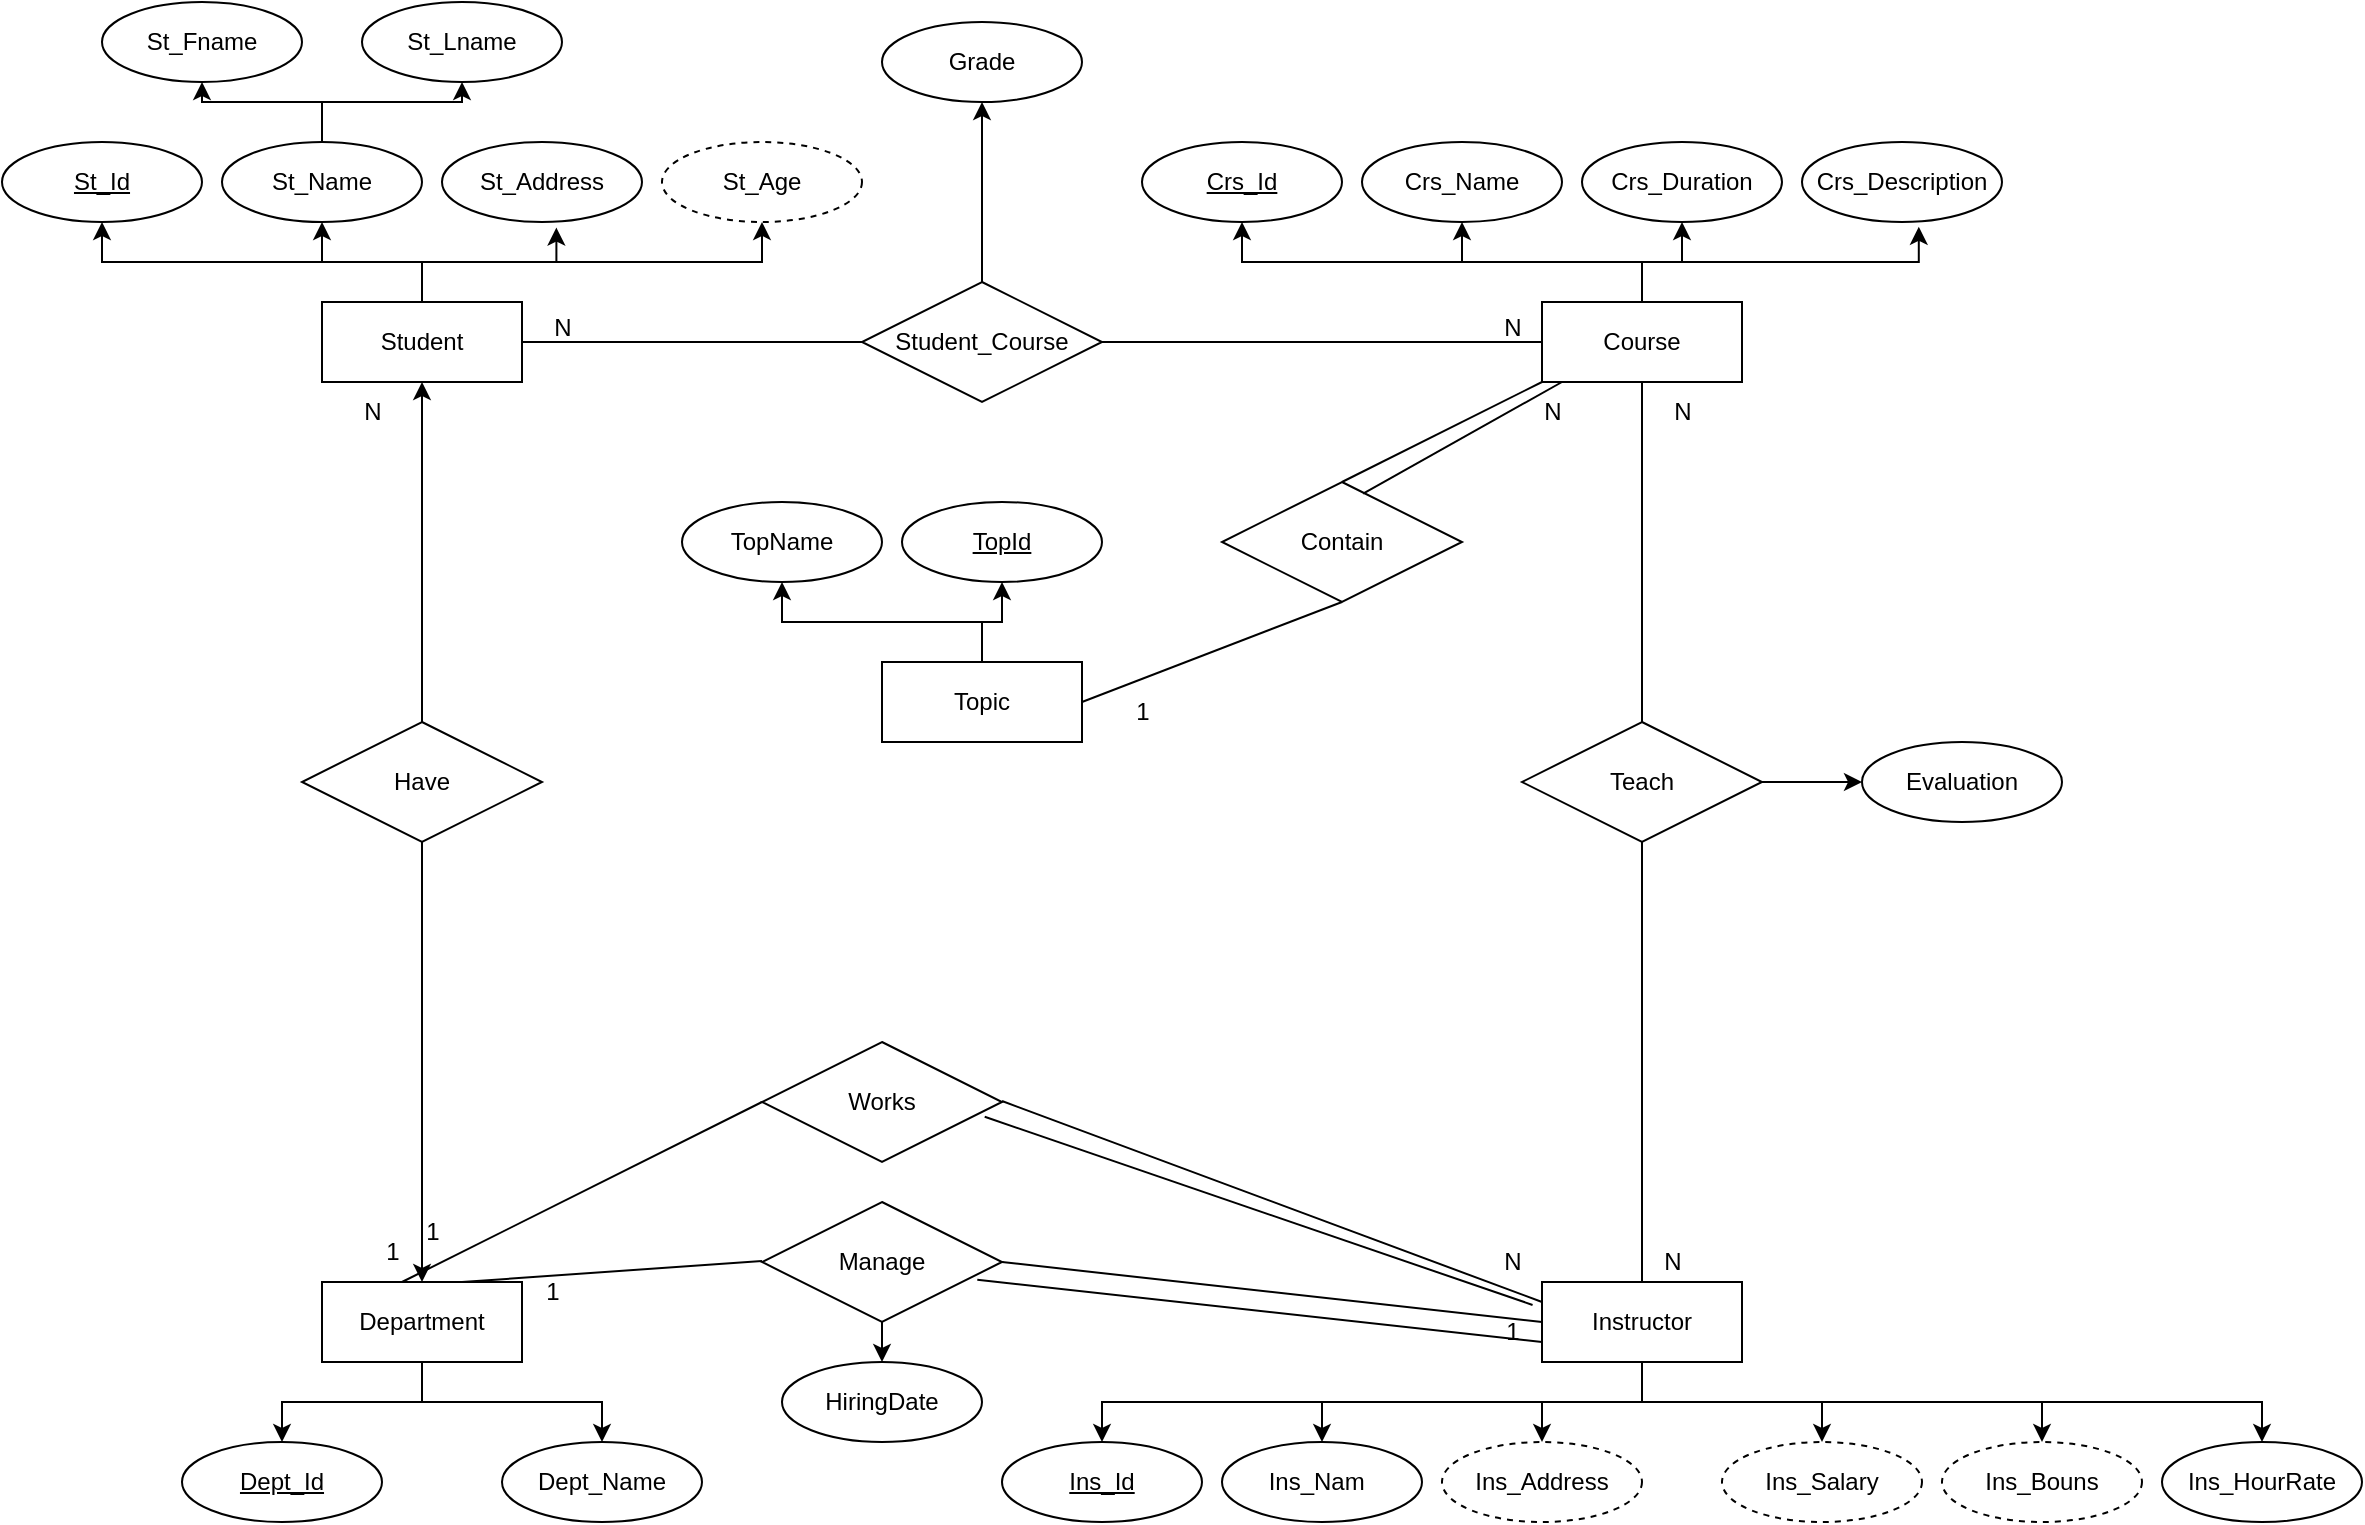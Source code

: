 <mxfile version="24.7.8">
  <diagram name="Page-1" id="LWIG0JtRVgYwruzP3t7o">
    <mxGraphModel dx="2368" dy="1887" grid="1" gridSize="10" guides="1" tooltips="1" connect="1" arrows="1" fold="1" page="1" pageScale="1" pageWidth="850" pageHeight="1100" math="0" shadow="0">
      <root>
        <mxCell id="0" />
        <mxCell id="1" parent="0" />
        <mxCell id="OUo_SwmsONpGM5Bt-4AJ-7" style="edgeStyle=orthogonalEdgeStyle;rounded=0;orthogonalLoop=1;jettySize=auto;html=1;exitX=0.5;exitY=0;exitDx=0;exitDy=0;entryX=0.5;entryY=1;entryDx=0;entryDy=0;" edge="1" parent="1" source="OUo_SwmsONpGM5Bt-4AJ-1" target="OUo_SwmsONpGM5Bt-4AJ-5">
          <mxGeometry relative="1" as="geometry" />
        </mxCell>
        <mxCell id="OUo_SwmsONpGM5Bt-4AJ-9" style="edgeStyle=orthogonalEdgeStyle;rounded=0;orthogonalLoop=1;jettySize=auto;html=1;exitX=0.5;exitY=0;exitDx=0;exitDy=0;entryX=0.5;entryY=1;entryDx=0;entryDy=0;" edge="1" parent="1" source="OUo_SwmsONpGM5Bt-4AJ-1" target="OUo_SwmsONpGM5Bt-4AJ-4">
          <mxGeometry relative="1" as="geometry" />
        </mxCell>
        <mxCell id="OUo_SwmsONpGM5Bt-4AJ-38" style="edgeStyle=orthogonalEdgeStyle;rounded=0;orthogonalLoop=1;jettySize=auto;html=1;exitX=0.5;exitY=0;exitDx=0;exitDy=0;entryX=0.5;entryY=1;entryDx=0;entryDy=0;" edge="1" parent="1" source="OUo_SwmsONpGM5Bt-4AJ-1" target="OUo_SwmsONpGM5Bt-4AJ-15">
          <mxGeometry relative="1" as="geometry" />
        </mxCell>
        <mxCell id="OUo_SwmsONpGM5Bt-4AJ-1" value="Student" style="whiteSpace=wrap;html=1;align=center;" vertex="1" parent="1">
          <mxGeometry x="30" y="120" width="100" height="40" as="geometry" />
        </mxCell>
        <mxCell id="OUo_SwmsONpGM5Bt-4AJ-3" value="St_Address" style="ellipse;whiteSpace=wrap;html=1;align=center;" vertex="1" parent="1">
          <mxGeometry x="90" y="40" width="100" height="40" as="geometry" />
        </mxCell>
        <mxCell id="OUo_SwmsONpGM5Bt-4AJ-4" value="St_Age" style="ellipse;whiteSpace=wrap;html=1;align=center;dashed=1;" vertex="1" parent="1">
          <mxGeometry x="200" y="40" width="100" height="40" as="geometry" />
        </mxCell>
        <mxCell id="OUo_SwmsONpGM5Bt-4AJ-41" style="edgeStyle=orthogonalEdgeStyle;rounded=0;orthogonalLoop=1;jettySize=auto;html=1;exitX=0.5;exitY=0;exitDx=0;exitDy=0;entryX=0.5;entryY=1;entryDx=0;entryDy=0;" edge="1" parent="1" source="OUo_SwmsONpGM5Bt-4AJ-5" target="OUo_SwmsONpGM5Bt-4AJ-40">
          <mxGeometry relative="1" as="geometry" />
        </mxCell>
        <mxCell id="OUo_SwmsONpGM5Bt-4AJ-42" style="edgeStyle=orthogonalEdgeStyle;rounded=0;orthogonalLoop=1;jettySize=auto;html=1;exitX=0.5;exitY=0;exitDx=0;exitDy=0;entryX=0.5;entryY=1;entryDx=0;entryDy=0;" edge="1" parent="1" source="OUo_SwmsONpGM5Bt-4AJ-5" target="OUo_SwmsONpGM5Bt-4AJ-39">
          <mxGeometry relative="1" as="geometry" />
        </mxCell>
        <mxCell id="OUo_SwmsONpGM5Bt-4AJ-5" value="St_Name" style="ellipse;whiteSpace=wrap;html=1;align=center;" vertex="1" parent="1">
          <mxGeometry x="-20" y="40" width="100" height="40" as="geometry" />
        </mxCell>
        <mxCell id="OUo_SwmsONpGM5Bt-4AJ-8" style="edgeStyle=orthogonalEdgeStyle;rounded=0;orthogonalLoop=1;jettySize=auto;html=1;exitX=0.5;exitY=0;exitDx=0;exitDy=0;entryX=0.572;entryY=1.07;entryDx=0;entryDy=0;entryPerimeter=0;" edge="1" parent="1" source="OUo_SwmsONpGM5Bt-4AJ-1" target="OUo_SwmsONpGM5Bt-4AJ-3">
          <mxGeometry relative="1" as="geometry" />
        </mxCell>
        <mxCell id="OUo_SwmsONpGM5Bt-4AJ-17" style="edgeStyle=orthogonalEdgeStyle;rounded=0;orthogonalLoop=1;jettySize=auto;html=1;exitX=0.5;exitY=1;exitDx=0;exitDy=0;entryX=0.5;entryY=0;entryDx=0;entryDy=0;" edge="1" parent="1" source="OUo_SwmsONpGM5Bt-4AJ-11" target="OUo_SwmsONpGM5Bt-4AJ-12">
          <mxGeometry relative="1" as="geometry" />
        </mxCell>
        <mxCell id="OUo_SwmsONpGM5Bt-4AJ-44" style="edgeStyle=orthogonalEdgeStyle;rounded=0;orthogonalLoop=1;jettySize=auto;html=1;exitX=0.5;exitY=1;exitDx=0;exitDy=0;entryX=0.5;entryY=0;entryDx=0;entryDy=0;" edge="1" parent="1" source="OUo_SwmsONpGM5Bt-4AJ-11" target="OUo_SwmsONpGM5Bt-4AJ-14">
          <mxGeometry relative="1" as="geometry" />
        </mxCell>
        <mxCell id="OUo_SwmsONpGM5Bt-4AJ-11" value="Department" style="whiteSpace=wrap;html=1;align=center;" vertex="1" parent="1">
          <mxGeometry x="30" y="610" width="100" height="40" as="geometry" />
        </mxCell>
        <mxCell id="OUo_SwmsONpGM5Bt-4AJ-12" value="Dept_Name" style="ellipse;whiteSpace=wrap;html=1;align=center;" vertex="1" parent="1">
          <mxGeometry x="120" y="690" width="100" height="40" as="geometry" />
        </mxCell>
        <mxCell id="OUo_SwmsONpGM5Bt-4AJ-14" value="&lt;div&gt;Dept_Id&lt;/div&gt;" style="ellipse;whiteSpace=wrap;html=1;align=center;fontStyle=4;" vertex="1" parent="1">
          <mxGeometry x="-40" y="690" width="100" height="40" as="geometry" />
        </mxCell>
        <mxCell id="OUo_SwmsONpGM5Bt-4AJ-15" value="St_Id" style="ellipse;whiteSpace=wrap;html=1;align=center;fontStyle=4;" vertex="1" parent="1">
          <mxGeometry x="-130" y="40" width="100" height="40" as="geometry" />
        </mxCell>
        <mxCell id="OUo_SwmsONpGM5Bt-4AJ-24" style="edgeStyle=orthogonalEdgeStyle;rounded=0;orthogonalLoop=1;jettySize=auto;html=1;exitX=0.5;exitY=0;exitDx=0;exitDy=0;entryX=0.5;entryY=1;entryDx=0;entryDy=0;" edge="1" parent="1" source="OUo_SwmsONpGM5Bt-4AJ-18" target="OUo_SwmsONpGM5Bt-4AJ-23">
          <mxGeometry relative="1" as="geometry" />
        </mxCell>
        <mxCell id="OUo_SwmsONpGM5Bt-4AJ-28" style="edgeStyle=orthogonalEdgeStyle;rounded=0;orthogonalLoop=1;jettySize=auto;html=1;exitX=0.5;exitY=0;exitDx=0;exitDy=0;entryX=0.5;entryY=1;entryDx=0;entryDy=0;" edge="1" parent="1" source="OUo_SwmsONpGM5Bt-4AJ-18" target="OUo_SwmsONpGM5Bt-4AJ-20">
          <mxGeometry relative="1" as="geometry" />
        </mxCell>
        <mxCell id="OUo_SwmsONpGM5Bt-4AJ-29" style="edgeStyle=orthogonalEdgeStyle;rounded=0;orthogonalLoop=1;jettySize=auto;html=1;exitX=0.5;exitY=0;exitDx=0;exitDy=0;entryX=0.5;entryY=1;entryDx=0;entryDy=0;" edge="1" parent="1" source="OUo_SwmsONpGM5Bt-4AJ-18" target="OUo_SwmsONpGM5Bt-4AJ-21">
          <mxGeometry relative="1" as="geometry" />
        </mxCell>
        <mxCell id="OUo_SwmsONpGM5Bt-4AJ-18" value="Course" style="whiteSpace=wrap;html=1;align=center;" vertex="1" parent="1">
          <mxGeometry x="640" y="120" width="100" height="40" as="geometry" />
        </mxCell>
        <mxCell id="OUo_SwmsONpGM5Bt-4AJ-20" value="Crs_Name" style="ellipse;whiteSpace=wrap;html=1;align=center;" vertex="1" parent="1">
          <mxGeometry x="550" y="40" width="100" height="40" as="geometry" />
        </mxCell>
        <mxCell id="OUo_SwmsONpGM5Bt-4AJ-21" value="Crs_Duration" style="ellipse;whiteSpace=wrap;html=1;align=center;" vertex="1" parent="1">
          <mxGeometry x="660" y="40" width="100" height="40" as="geometry" />
        </mxCell>
        <mxCell id="OUo_SwmsONpGM5Bt-4AJ-22" value="Crs_Description" style="ellipse;whiteSpace=wrap;html=1;align=center;" vertex="1" parent="1">
          <mxGeometry x="770" y="40" width="100" height="40" as="geometry" />
        </mxCell>
        <mxCell id="OUo_SwmsONpGM5Bt-4AJ-23" value="Crs_Id" style="ellipse;whiteSpace=wrap;html=1;align=center;fontStyle=4;" vertex="1" parent="1">
          <mxGeometry x="440" y="40" width="100" height="40" as="geometry" />
        </mxCell>
        <mxCell id="OUo_SwmsONpGM5Bt-4AJ-30" style="edgeStyle=orthogonalEdgeStyle;rounded=0;orthogonalLoop=1;jettySize=auto;html=1;exitX=0.5;exitY=0;exitDx=0;exitDy=0;entryX=0.584;entryY=1.06;entryDx=0;entryDy=0;entryPerimeter=0;" edge="1" parent="1" source="OUo_SwmsONpGM5Bt-4AJ-18" target="OUo_SwmsONpGM5Bt-4AJ-22">
          <mxGeometry relative="1" as="geometry" />
        </mxCell>
        <mxCell id="OUo_SwmsONpGM5Bt-4AJ-36" style="edgeStyle=orthogonalEdgeStyle;rounded=0;orthogonalLoop=1;jettySize=auto;html=1;exitX=0.5;exitY=0;exitDx=0;exitDy=0;entryX=0.5;entryY=1;entryDx=0;entryDy=0;" edge="1" parent="1" source="OUo_SwmsONpGM5Bt-4AJ-31" target="OUo_SwmsONpGM5Bt-4AJ-34">
          <mxGeometry relative="1" as="geometry" />
        </mxCell>
        <mxCell id="OUo_SwmsONpGM5Bt-4AJ-31" value="Student_Course" style="shape=rhombus;perimeter=rhombusPerimeter;whiteSpace=wrap;html=1;align=center;" vertex="1" parent="1">
          <mxGeometry x="300" y="110" width="120" height="60" as="geometry" />
        </mxCell>
        <mxCell id="OUo_SwmsONpGM5Bt-4AJ-32" value="" style="endArrow=none;html=1;rounded=0;exitX=1;exitY=0.5;exitDx=0;exitDy=0;entryX=0;entryY=0.5;entryDx=0;entryDy=0;" edge="1" parent="1" source="OUo_SwmsONpGM5Bt-4AJ-31" target="OUo_SwmsONpGM5Bt-4AJ-18">
          <mxGeometry width="50" height="50" relative="1" as="geometry">
            <mxPoint x="560" y="380" as="sourcePoint" />
            <mxPoint x="610" y="330" as="targetPoint" />
          </mxGeometry>
        </mxCell>
        <mxCell id="OUo_SwmsONpGM5Bt-4AJ-33" value="" style="endArrow=none;html=1;rounded=0;exitX=1;exitY=0.5;exitDx=0;exitDy=0;entryX=0;entryY=0.5;entryDx=0;entryDy=0;" edge="1" parent="1" source="OUo_SwmsONpGM5Bt-4AJ-1" target="OUo_SwmsONpGM5Bt-4AJ-31">
          <mxGeometry width="50" height="50" relative="1" as="geometry">
            <mxPoint x="70" y="160" as="sourcePoint" />
            <mxPoint x="220" y="320" as="targetPoint" />
          </mxGeometry>
        </mxCell>
        <mxCell id="OUo_SwmsONpGM5Bt-4AJ-34" value="Grade" style="ellipse;whiteSpace=wrap;html=1;align=center;" vertex="1" parent="1">
          <mxGeometry x="310" y="-20" width="100" height="40" as="geometry" />
        </mxCell>
        <mxCell id="OUo_SwmsONpGM5Bt-4AJ-39" value="St_Lname" style="ellipse;whiteSpace=wrap;html=1;align=center;" vertex="1" parent="1">
          <mxGeometry x="50" y="-30" width="100" height="40" as="geometry" />
        </mxCell>
        <mxCell id="OUo_SwmsONpGM5Bt-4AJ-40" value="St_Fname" style="ellipse;whiteSpace=wrap;html=1;align=center;" vertex="1" parent="1">
          <mxGeometry x="-80" y="-30" width="100" height="40" as="geometry" />
        </mxCell>
        <mxCell id="OUo_SwmsONpGM5Bt-4AJ-52" style="edgeStyle=orthogonalEdgeStyle;rounded=0;orthogonalLoop=1;jettySize=auto;html=1;exitX=0.5;exitY=1;exitDx=0;exitDy=0;" edge="1" parent="1" source="OUo_SwmsONpGM5Bt-4AJ-43" target="OUo_SwmsONpGM5Bt-4AJ-46">
          <mxGeometry relative="1" as="geometry" />
        </mxCell>
        <mxCell id="OUo_SwmsONpGM5Bt-4AJ-53" style="edgeStyle=orthogonalEdgeStyle;rounded=0;orthogonalLoop=1;jettySize=auto;html=1;exitX=0.5;exitY=1;exitDx=0;exitDy=0;entryX=0.5;entryY=0;entryDx=0;entryDy=0;" edge="1" parent="1" source="OUo_SwmsONpGM5Bt-4AJ-43" target="OUo_SwmsONpGM5Bt-4AJ-47">
          <mxGeometry relative="1" as="geometry" />
        </mxCell>
        <mxCell id="OUo_SwmsONpGM5Bt-4AJ-54" style="edgeStyle=orthogonalEdgeStyle;rounded=0;orthogonalLoop=1;jettySize=auto;html=1;exitX=0.5;exitY=1;exitDx=0;exitDy=0;entryX=0.5;entryY=0;entryDx=0;entryDy=0;" edge="1" parent="1" source="OUo_SwmsONpGM5Bt-4AJ-43" target="OUo_SwmsONpGM5Bt-4AJ-50">
          <mxGeometry relative="1" as="geometry" />
        </mxCell>
        <mxCell id="OUo_SwmsONpGM5Bt-4AJ-55" style="edgeStyle=orthogonalEdgeStyle;rounded=0;orthogonalLoop=1;jettySize=auto;html=1;exitX=0.5;exitY=1;exitDx=0;exitDy=0;entryX=0.5;entryY=0;entryDx=0;entryDy=0;" edge="1" parent="1" source="OUo_SwmsONpGM5Bt-4AJ-43" target="OUo_SwmsONpGM5Bt-4AJ-48">
          <mxGeometry relative="1" as="geometry" />
        </mxCell>
        <mxCell id="OUo_SwmsONpGM5Bt-4AJ-56" style="edgeStyle=orthogonalEdgeStyle;rounded=0;orthogonalLoop=1;jettySize=auto;html=1;exitX=0.5;exitY=1;exitDx=0;exitDy=0;" edge="1" parent="1" source="OUo_SwmsONpGM5Bt-4AJ-43" target="OUo_SwmsONpGM5Bt-4AJ-49">
          <mxGeometry relative="1" as="geometry" />
        </mxCell>
        <mxCell id="OUo_SwmsONpGM5Bt-4AJ-57" style="edgeStyle=orthogonalEdgeStyle;rounded=0;orthogonalLoop=1;jettySize=auto;html=1;exitX=0.5;exitY=1;exitDx=0;exitDy=0;entryX=0.5;entryY=0;entryDx=0;entryDy=0;" edge="1" parent="1" source="OUo_SwmsONpGM5Bt-4AJ-43" target="OUo_SwmsONpGM5Bt-4AJ-51">
          <mxGeometry relative="1" as="geometry" />
        </mxCell>
        <mxCell id="OUo_SwmsONpGM5Bt-4AJ-43" value="Instructor" style="whiteSpace=wrap;html=1;align=center;" vertex="1" parent="1">
          <mxGeometry x="640" y="610" width="100" height="40" as="geometry" />
        </mxCell>
        <mxCell id="OUo_SwmsONpGM5Bt-4AJ-46" value="&lt;div&gt;Ins_Id&lt;/div&gt;" style="ellipse;whiteSpace=wrap;html=1;align=center;fontStyle=4;" vertex="1" parent="1">
          <mxGeometry x="370" y="690" width="100" height="40" as="geometry" />
        </mxCell>
        <mxCell id="OUo_SwmsONpGM5Bt-4AJ-47" value="Ins_Nam&lt;span style=&quot;white-space: pre;&quot;&gt;&#x9;&lt;/span&gt;" style="ellipse;whiteSpace=wrap;html=1;align=center;" vertex="1" parent="1">
          <mxGeometry x="480" y="690" width="100" height="40" as="geometry" />
        </mxCell>
        <mxCell id="OUo_SwmsONpGM5Bt-4AJ-48" value="Ins_Salary" style="ellipse;whiteSpace=wrap;html=1;align=center;dashed=1;" vertex="1" parent="1">
          <mxGeometry x="730" y="690" width="100" height="40" as="geometry" />
        </mxCell>
        <mxCell id="OUo_SwmsONpGM5Bt-4AJ-49" value="Ins_Bouns" style="ellipse;whiteSpace=wrap;html=1;align=center;dashed=1;" vertex="1" parent="1">
          <mxGeometry x="840" y="690" width="100" height="40" as="geometry" />
        </mxCell>
        <mxCell id="OUo_SwmsONpGM5Bt-4AJ-50" value="Ins_Address" style="ellipse;whiteSpace=wrap;html=1;align=center;dashed=1;" vertex="1" parent="1">
          <mxGeometry x="590" y="690" width="100" height="40" as="geometry" />
        </mxCell>
        <mxCell id="OUo_SwmsONpGM5Bt-4AJ-51" value="Ins_HourRate" style="ellipse;whiteSpace=wrap;html=1;align=center;" vertex="1" parent="1">
          <mxGeometry x="950" y="690" width="100" height="40" as="geometry" />
        </mxCell>
        <mxCell id="OUo_SwmsONpGM5Bt-4AJ-58" value="Works" style="shape=rhombus;perimeter=rhombusPerimeter;whiteSpace=wrap;html=1;align=center;" vertex="1" parent="1">
          <mxGeometry x="250" y="490" width="120" height="60" as="geometry" />
        </mxCell>
        <mxCell id="OUo_SwmsONpGM5Bt-4AJ-66" style="edgeStyle=orthogonalEdgeStyle;rounded=0;orthogonalLoop=1;jettySize=auto;html=1;exitX=0.5;exitY=1;exitDx=0;exitDy=0;entryX=0.5;entryY=0;entryDx=0;entryDy=0;" edge="1" parent="1" source="OUo_SwmsONpGM5Bt-4AJ-59" target="OUo_SwmsONpGM5Bt-4AJ-65">
          <mxGeometry relative="1" as="geometry" />
        </mxCell>
        <mxCell id="OUo_SwmsONpGM5Bt-4AJ-59" value="Manage" style="shape=rhombus;perimeter=rhombusPerimeter;whiteSpace=wrap;html=1;align=center;" vertex="1" parent="1">
          <mxGeometry x="250" y="570" width="120" height="60" as="geometry" />
        </mxCell>
        <mxCell id="OUo_SwmsONpGM5Bt-4AJ-60" value="" style="endArrow=none;html=1;rounded=0;exitX=1;exitY=0.5;exitDx=0;exitDy=0;entryX=0;entryY=0.25;entryDx=0;entryDy=0;" edge="1" parent="1" target="OUo_SwmsONpGM5Bt-4AJ-43">
          <mxGeometry width="50" height="50" relative="1" as="geometry">
            <mxPoint x="370" y="519.5" as="sourcePoint" />
            <mxPoint x="670" y="519.5" as="targetPoint" />
          </mxGeometry>
        </mxCell>
        <mxCell id="OUo_SwmsONpGM5Bt-4AJ-61" value="" style="endArrow=none;html=1;rounded=0;exitX=1;exitY=0.5;exitDx=0;exitDy=0;entryX=0;entryY=0.5;entryDx=0;entryDy=0;" edge="1" parent="1" target="OUo_SwmsONpGM5Bt-4AJ-58">
          <mxGeometry width="50" height="50" relative="1" as="geometry">
            <mxPoint x="70" y="610" as="sourcePoint" />
            <mxPoint x="370" y="610" as="targetPoint" />
          </mxGeometry>
        </mxCell>
        <mxCell id="OUo_SwmsONpGM5Bt-4AJ-62" value="" style="endArrow=none;html=1;rounded=0;exitX=1;exitY=0.5;exitDx=0;exitDy=0;entryX=0;entryY=0.5;entryDx=0;entryDy=0;" edge="1" parent="1" source="OUo_SwmsONpGM5Bt-4AJ-59" target="OUo_SwmsONpGM5Bt-4AJ-43">
          <mxGeometry width="50" height="50" relative="1" as="geometry">
            <mxPoint x="325" y="630" as="sourcePoint" />
            <mxPoint x="625" y="630" as="targetPoint" />
          </mxGeometry>
        </mxCell>
        <mxCell id="OUo_SwmsONpGM5Bt-4AJ-63" value="" style="endArrow=none;html=1;rounded=0;entryX=0;entryY=0.5;entryDx=0;entryDy=0;" edge="1" parent="1">
          <mxGeometry width="50" height="50" relative="1" as="geometry">
            <mxPoint x="100" y="610" as="sourcePoint" />
            <mxPoint x="250" y="599.5" as="targetPoint" />
          </mxGeometry>
        </mxCell>
        <mxCell id="OUo_SwmsONpGM5Bt-4AJ-65" value="HiringDate" style="ellipse;whiteSpace=wrap;html=1;align=center;" vertex="1" parent="1">
          <mxGeometry x="260" y="650" width="100" height="40" as="geometry" />
        </mxCell>
        <mxCell id="OUo_SwmsONpGM5Bt-4AJ-92" style="edgeStyle=orthogonalEdgeStyle;rounded=0;orthogonalLoop=1;jettySize=auto;html=1;exitX=1;exitY=0.5;exitDx=0;exitDy=0;entryX=0;entryY=0.5;entryDx=0;entryDy=0;" edge="1" parent="1" source="OUo_SwmsONpGM5Bt-4AJ-67" target="OUo_SwmsONpGM5Bt-4AJ-91">
          <mxGeometry relative="1" as="geometry" />
        </mxCell>
        <mxCell id="OUo_SwmsONpGM5Bt-4AJ-67" value="Teach" style="shape=rhombus;perimeter=rhombusPerimeter;whiteSpace=wrap;html=1;align=center;" vertex="1" parent="1">
          <mxGeometry x="630" y="330" width="120" height="60" as="geometry" />
        </mxCell>
        <mxCell id="OUo_SwmsONpGM5Bt-4AJ-68" value="" style="endArrow=none;html=1;rounded=0;exitX=0.5;exitY=1;exitDx=0;exitDy=0;entryX=0.5;entryY=0;entryDx=0;entryDy=0;" edge="1" parent="1" source="OUo_SwmsONpGM5Bt-4AJ-18" target="OUo_SwmsONpGM5Bt-4AJ-67">
          <mxGeometry width="50" height="50" relative="1" as="geometry">
            <mxPoint x="700" y="350" as="sourcePoint" />
            <mxPoint x="1000" y="350" as="targetPoint" />
          </mxGeometry>
        </mxCell>
        <mxCell id="OUo_SwmsONpGM5Bt-4AJ-69" value="" style="endArrow=none;html=1;rounded=0;exitX=0.5;exitY=1;exitDx=0;exitDy=0;entryX=0.5;entryY=0;entryDx=0;entryDy=0;" edge="1" parent="1" source="OUo_SwmsONpGM5Bt-4AJ-67" target="OUo_SwmsONpGM5Bt-4AJ-43">
          <mxGeometry width="50" height="50" relative="1" as="geometry">
            <mxPoint x="700" y="530" as="sourcePoint" />
            <mxPoint x="1000" y="530" as="targetPoint" />
          </mxGeometry>
        </mxCell>
        <mxCell id="OUo_SwmsONpGM5Bt-4AJ-77" style="edgeStyle=orthogonalEdgeStyle;rounded=0;orthogonalLoop=1;jettySize=auto;html=1;exitX=0.5;exitY=0;exitDx=0;exitDy=0;entryX=0.5;entryY=1;entryDx=0;entryDy=0;" edge="1" parent="1" source="OUo_SwmsONpGM5Bt-4AJ-70" target="OUo_SwmsONpGM5Bt-4AJ-72">
          <mxGeometry relative="1" as="geometry" />
        </mxCell>
        <mxCell id="OUo_SwmsONpGM5Bt-4AJ-78" style="edgeStyle=orthogonalEdgeStyle;rounded=0;orthogonalLoop=1;jettySize=auto;html=1;exitX=0.5;exitY=0;exitDx=0;exitDy=0;entryX=0.5;entryY=1;entryDx=0;entryDy=0;" edge="1" parent="1" source="OUo_SwmsONpGM5Bt-4AJ-70" target="OUo_SwmsONpGM5Bt-4AJ-71">
          <mxGeometry relative="1" as="geometry" />
        </mxCell>
        <mxCell id="OUo_SwmsONpGM5Bt-4AJ-70" value="Topic" style="whiteSpace=wrap;html=1;align=center;" vertex="1" parent="1">
          <mxGeometry x="310" y="300" width="100" height="40" as="geometry" />
        </mxCell>
        <mxCell id="OUo_SwmsONpGM5Bt-4AJ-71" value="TopId" style="ellipse;whiteSpace=wrap;html=1;align=center;fontStyle=4;" vertex="1" parent="1">
          <mxGeometry x="320" y="220" width="100" height="40" as="geometry" />
        </mxCell>
        <mxCell id="OUo_SwmsONpGM5Bt-4AJ-72" value="TopName" style="ellipse;whiteSpace=wrap;html=1;align=center;" vertex="1" parent="1">
          <mxGeometry x="210" y="220" width="100" height="40" as="geometry" />
        </mxCell>
        <mxCell id="OUo_SwmsONpGM5Bt-4AJ-75" value="Contain" style="shape=rhombus;perimeter=rhombusPerimeter;whiteSpace=wrap;html=1;align=center;" vertex="1" parent="1">
          <mxGeometry x="480" y="210" width="120" height="60" as="geometry" />
        </mxCell>
        <mxCell id="OUo_SwmsONpGM5Bt-4AJ-79" value="" style="endArrow=none;html=1;rounded=0;entryX=0.5;entryY=1;entryDx=0;entryDy=0;" edge="1" parent="1" target="OUo_SwmsONpGM5Bt-4AJ-75">
          <mxGeometry width="50" height="50" relative="1" as="geometry">
            <mxPoint x="410" y="320" as="sourcePoint" />
            <mxPoint x="460" y="270" as="targetPoint" />
          </mxGeometry>
        </mxCell>
        <mxCell id="OUo_SwmsONpGM5Bt-4AJ-80" value="" style="endArrow=none;html=1;rounded=0;entryX=0;entryY=1;entryDx=0;entryDy=0;entryPerimeter=0;" edge="1" parent="1" target="OUo_SwmsONpGM5Bt-4AJ-18">
          <mxGeometry width="50" height="50" relative="1" as="geometry">
            <mxPoint x="540" y="210" as="sourcePoint" />
            <mxPoint x="670" y="160" as="targetPoint" />
          </mxGeometry>
        </mxCell>
        <mxCell id="OUo_SwmsONpGM5Bt-4AJ-81" value="N" style="text;html=1;align=center;verticalAlign=middle;resizable=0;points=[];autosize=1;strokeColor=none;fillColor=none;" vertex="1" parent="1">
          <mxGeometry x="135" y="118" width="30" height="30" as="geometry" />
        </mxCell>
        <mxCell id="OUo_SwmsONpGM5Bt-4AJ-82" value="N" style="text;html=1;align=center;verticalAlign=middle;resizable=0;points=[];autosize=1;strokeColor=none;fillColor=none;" vertex="1" parent="1">
          <mxGeometry x="610" y="118" width="30" height="30" as="geometry" />
        </mxCell>
        <mxCell id="OUo_SwmsONpGM5Bt-4AJ-85" value="N" style="text;html=1;align=center;verticalAlign=middle;resizable=0;points=[];autosize=1;strokeColor=none;fillColor=none;" vertex="1" parent="1">
          <mxGeometry x="610" y="585" width="30" height="30" as="geometry" />
        </mxCell>
        <mxCell id="OUo_SwmsONpGM5Bt-4AJ-86" value="1" style="text;html=1;align=center;verticalAlign=middle;resizable=0;points=[];autosize=1;strokeColor=none;fillColor=none;" vertex="1" parent="1">
          <mxGeometry x="70" y="570" width="30" height="30" as="geometry" />
        </mxCell>
        <mxCell id="OUo_SwmsONpGM5Bt-4AJ-87" value="1" style="text;html=1;align=center;verticalAlign=middle;resizable=0;points=[];autosize=1;strokeColor=none;fillColor=none;" vertex="1" parent="1">
          <mxGeometry x="610" y="620" width="30" height="30" as="geometry" />
        </mxCell>
        <mxCell id="OUo_SwmsONpGM5Bt-4AJ-89" value="1" style="text;html=1;align=center;verticalAlign=middle;resizable=0;points=[];autosize=1;strokeColor=none;fillColor=none;" vertex="1" parent="1">
          <mxGeometry x="130" y="600" width="30" height="30" as="geometry" />
        </mxCell>
        <mxCell id="OUo_SwmsONpGM5Bt-4AJ-90" value="" style="endArrow=none;html=1;rounded=0;exitX=0.897;exitY=0.647;exitDx=0;exitDy=0;exitPerimeter=0;" edge="1" parent="1" source="OUo_SwmsONpGM5Bt-4AJ-59">
          <mxGeometry width="50" height="50" relative="1" as="geometry">
            <mxPoint x="590" y="690" as="sourcePoint" />
            <mxPoint x="640" y="640" as="targetPoint" />
          </mxGeometry>
        </mxCell>
        <mxCell id="OUo_SwmsONpGM5Bt-4AJ-91" value="Evaluation" style="ellipse;whiteSpace=wrap;html=1;align=center;" vertex="1" parent="1">
          <mxGeometry x="800" y="340" width="100" height="40" as="geometry" />
        </mxCell>
        <mxCell id="OUo_SwmsONpGM5Bt-4AJ-93" value="N" style="text;html=1;align=center;verticalAlign=middle;resizable=0;points=[];autosize=1;strokeColor=none;fillColor=none;" vertex="1" parent="1">
          <mxGeometry x="690" y="585" width="30" height="30" as="geometry" />
        </mxCell>
        <mxCell id="OUo_SwmsONpGM5Bt-4AJ-94" value="N" style="text;html=1;align=center;verticalAlign=middle;resizable=0;points=[];autosize=1;strokeColor=none;fillColor=none;" vertex="1" parent="1">
          <mxGeometry x="695" y="160" width="30" height="30" as="geometry" />
        </mxCell>
        <mxCell id="OUo_SwmsONpGM5Bt-4AJ-95" value="N" style="text;html=1;align=center;verticalAlign=middle;resizable=0;points=[];autosize=1;strokeColor=none;fillColor=none;" vertex="1" parent="1">
          <mxGeometry x="630" y="160" width="30" height="30" as="geometry" />
        </mxCell>
        <mxCell id="OUo_SwmsONpGM5Bt-4AJ-96" value="1" style="text;html=1;align=center;verticalAlign=middle;resizable=0;points=[];autosize=1;strokeColor=none;fillColor=none;" vertex="1" parent="1">
          <mxGeometry x="425" y="310" width="30" height="30" as="geometry" />
        </mxCell>
        <mxCell id="OUo_SwmsONpGM5Bt-4AJ-97" value="" style="endArrow=none;html=1;rounded=0;exitX=0.928;exitY=0.623;exitDx=0;exitDy=0;exitPerimeter=0;entryX=0.843;entryY=0.049;entryDx=0;entryDy=0;entryPerimeter=0;" edge="1" parent="1" source="OUo_SwmsONpGM5Bt-4AJ-58" target="OUo_SwmsONpGM5Bt-4AJ-87">
          <mxGeometry width="50" height="50" relative="1" as="geometry">
            <mxPoint x="575" y="665" as="sourcePoint" />
            <mxPoint x="625" y="615" as="targetPoint" />
          </mxGeometry>
        </mxCell>
        <mxCell id="OUo_SwmsONpGM5Bt-4AJ-98" value="" style="endArrow=none;html=1;rounded=0;exitX=0.588;exitY=0.097;exitDx=0;exitDy=0;exitPerimeter=0;" edge="1" parent="1" source="OUo_SwmsONpGM5Bt-4AJ-75">
          <mxGeometry width="50" height="50" relative="1" as="geometry">
            <mxPoint x="600" y="210" as="sourcePoint" />
            <mxPoint x="650" y="160" as="targetPoint" />
          </mxGeometry>
        </mxCell>
        <mxCell id="OUo_SwmsONpGM5Bt-4AJ-104" style="edgeStyle=orthogonalEdgeStyle;rounded=0;orthogonalLoop=1;jettySize=auto;html=1;exitX=0.5;exitY=1;exitDx=0;exitDy=0;" edge="1" parent="1" source="OUo_SwmsONpGM5Bt-4AJ-103" target="OUo_SwmsONpGM5Bt-4AJ-11">
          <mxGeometry relative="1" as="geometry" />
        </mxCell>
        <mxCell id="OUo_SwmsONpGM5Bt-4AJ-105" style="edgeStyle=orthogonalEdgeStyle;rounded=0;orthogonalLoop=1;jettySize=auto;html=1;entryX=0.5;entryY=1;entryDx=0;entryDy=0;" edge="1" parent="1" source="OUo_SwmsONpGM5Bt-4AJ-103" target="OUo_SwmsONpGM5Bt-4AJ-1">
          <mxGeometry relative="1" as="geometry" />
        </mxCell>
        <mxCell id="OUo_SwmsONpGM5Bt-4AJ-103" value="Have" style="shape=rhombus;perimeter=rhombusPerimeter;whiteSpace=wrap;html=1;align=center;" vertex="1" parent="1">
          <mxGeometry x="20" y="330" width="120" height="60" as="geometry" />
        </mxCell>
        <mxCell id="OUo_SwmsONpGM5Bt-4AJ-106" value="1" style="text;html=1;align=center;verticalAlign=middle;resizable=0;points=[];autosize=1;strokeColor=none;fillColor=none;" vertex="1" parent="1">
          <mxGeometry x="50" y="580" width="30" height="30" as="geometry" />
        </mxCell>
        <mxCell id="OUo_SwmsONpGM5Bt-4AJ-107" value="N" style="text;html=1;align=center;verticalAlign=middle;resizable=0;points=[];autosize=1;strokeColor=none;fillColor=none;" vertex="1" parent="1">
          <mxGeometry x="40" y="160" width="30" height="30" as="geometry" />
        </mxCell>
      </root>
    </mxGraphModel>
  </diagram>
</mxfile>
